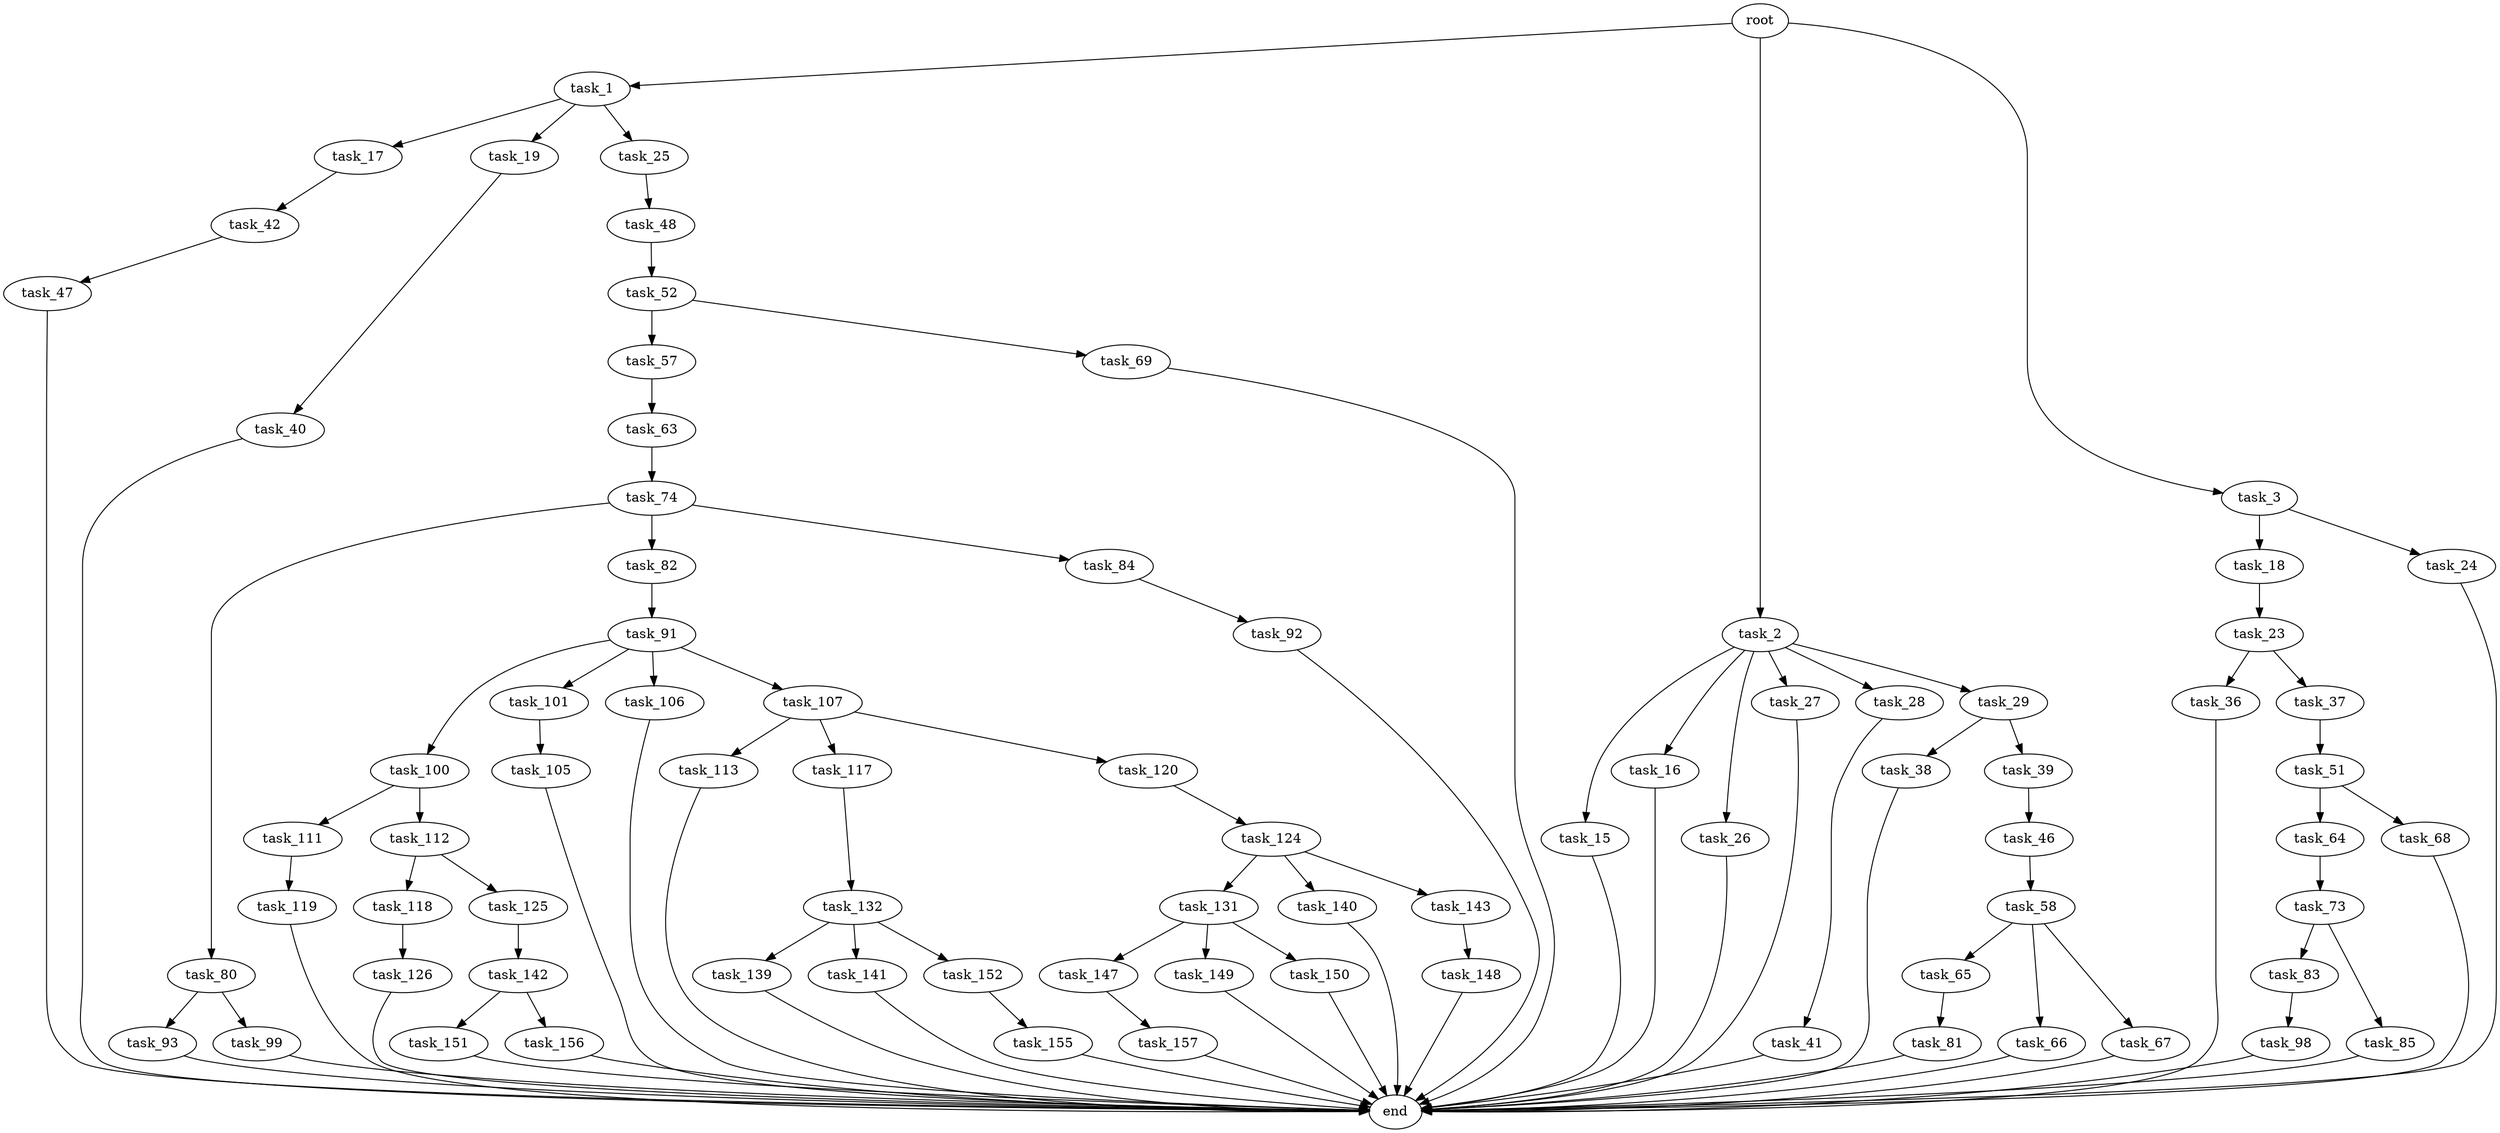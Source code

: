 digraph G {
  root [size="0.000000"];
  task_1 [size="68719476736.000000"];
  task_2 [size="1755135792.000000"];
  task_3 [size="549755813888.000000"];
  task_17 [size="346835119130.000000"];
  task_19 [size="134217728000.000000"];
  task_25 [size="1073741824000.000000"];
  task_15 [size="13163417676.000000"];
  task_16 [size="18511112799.000000"];
  task_26 [size="266614788166.000000"];
  task_27 [size="927035524853.000000"];
  task_28 [size="625399102068.000000"];
  task_29 [size="226164118303.000000"];
  task_18 [size="29364811616.000000"];
  task_24 [size="127691672730.000000"];
  end [size="0.000000"];
  task_42 [size="549755813888.000000"];
  task_23 [size="643056929170.000000"];
  task_40 [size="231928233984.000000"];
  task_36 [size="563207364312.000000"];
  task_37 [size="43455949562.000000"];
  task_48 [size="368293445632.000000"];
  task_41 [size="36058110741.000000"];
  task_38 [size="8589934592.000000"];
  task_39 [size="233624428286.000000"];
  task_51 [size="134217728000.000000"];
  task_46 [size="232691892769.000000"];
  task_47 [size="549755813888.000000"];
  task_58 [size="11307370776.000000"];
  task_52 [size="215033670058.000000"];
  task_64 [size="18537299413.000000"];
  task_68 [size="926877616.000000"];
  task_57 [size="195508667276.000000"];
  task_69 [size="68719476736.000000"];
  task_63 [size="505901817090.000000"];
  task_65 [size="47912213503.000000"];
  task_66 [size="196011047508.000000"];
  task_67 [size="318684053468.000000"];
  task_74 [size="782757789696.000000"];
  task_73 [size="1651677304.000000"];
  task_81 [size="158260616412.000000"];
  task_83 [size="8589934592.000000"];
  task_85 [size="8138023388.000000"];
  task_80 [size="1523526029.000000"];
  task_82 [size="548520859384.000000"];
  task_84 [size="85311433728.000000"];
  task_93 [size="147283798919.000000"];
  task_99 [size="134217728000.000000"];
  task_91 [size="25024104854.000000"];
  task_98 [size="21293682162.000000"];
  task_92 [size="231928233984.000000"];
  task_100 [size="1073741824000.000000"];
  task_101 [size="155362576267.000000"];
  task_106 [size="368293445632.000000"];
  task_107 [size="103548171855.000000"];
  task_111 [size="2895731195.000000"];
  task_112 [size="549755813888.000000"];
  task_105 [size="3312678687.000000"];
  task_113 [size="2188528371.000000"];
  task_117 [size="21225782526.000000"];
  task_120 [size="68719476736.000000"];
  task_119 [size="22700710232.000000"];
  task_118 [size="80669468499.000000"];
  task_125 [size="35212837526.000000"];
  task_132 [size="9090761362.000000"];
  task_126 [size="7895229374.000000"];
  task_124 [size="1509557329.000000"];
  task_131 [size="64858623252.000000"];
  task_140 [size="2326877494.000000"];
  task_143 [size="8430281165.000000"];
  task_142 [size="76740225684.000000"];
  task_147 [size="11916462454.000000"];
  task_149 [size="1058554885729.000000"];
  task_150 [size="5332542853.000000"];
  task_139 [size="8589934592.000000"];
  task_141 [size="102262889216.000000"];
  task_152 [size="8160145662.000000"];
  task_151 [size="2158106197.000000"];
  task_156 [size="8455264336.000000"];
  task_148 [size="64910593632.000000"];
  task_157 [size="9369850710.000000"];
  task_155 [size="8828860413.000000"];

  root -> task_1 [size="1.000000"];
  root -> task_2 [size="1.000000"];
  root -> task_3 [size="1.000000"];
  task_1 -> task_17 [size="134217728.000000"];
  task_1 -> task_19 [size="134217728.000000"];
  task_1 -> task_25 [size="134217728.000000"];
  task_2 -> task_15 [size="134217728.000000"];
  task_2 -> task_16 [size="134217728.000000"];
  task_2 -> task_26 [size="134217728.000000"];
  task_2 -> task_27 [size="134217728.000000"];
  task_2 -> task_28 [size="134217728.000000"];
  task_2 -> task_29 [size="134217728.000000"];
  task_3 -> task_18 [size="536870912.000000"];
  task_3 -> task_24 [size="536870912.000000"];
  task_17 -> task_42 [size="301989888.000000"];
  task_19 -> task_40 [size="209715200.000000"];
  task_25 -> task_48 [size="838860800.000000"];
  task_15 -> end [size="1.000000"];
  task_16 -> end [size="1.000000"];
  task_26 -> end [size="1.000000"];
  task_27 -> end [size="1.000000"];
  task_28 -> task_41 [size="536870912.000000"];
  task_29 -> task_38 [size="209715200.000000"];
  task_29 -> task_39 [size="209715200.000000"];
  task_18 -> task_23 [size="33554432.000000"];
  task_24 -> end [size="1.000000"];
  task_42 -> task_47 [size="536870912.000000"];
  task_23 -> task_36 [size="838860800.000000"];
  task_23 -> task_37 [size="838860800.000000"];
  task_40 -> end [size="1.000000"];
  task_36 -> end [size="1.000000"];
  task_37 -> task_51 [size="679477248.000000"];
  task_48 -> task_52 [size="411041792.000000"];
  task_41 -> end [size="1.000000"];
  task_38 -> end [size="1.000000"];
  task_39 -> task_46 [size="679477248.000000"];
  task_51 -> task_64 [size="209715200.000000"];
  task_51 -> task_68 [size="209715200.000000"];
  task_46 -> task_58 [size="209715200.000000"];
  task_47 -> end [size="1.000000"];
  task_58 -> task_65 [size="209715200.000000"];
  task_58 -> task_66 [size="209715200.000000"];
  task_58 -> task_67 [size="209715200.000000"];
  task_52 -> task_57 [size="209715200.000000"];
  task_52 -> task_69 [size="209715200.000000"];
  task_64 -> task_73 [size="679477248.000000"];
  task_68 -> end [size="1.000000"];
  task_57 -> task_63 [size="536870912.000000"];
  task_69 -> end [size="1.000000"];
  task_63 -> task_74 [size="411041792.000000"];
  task_65 -> task_81 [size="838860800.000000"];
  task_66 -> end [size="1.000000"];
  task_67 -> end [size="1.000000"];
  task_74 -> task_80 [size="679477248.000000"];
  task_74 -> task_82 [size="679477248.000000"];
  task_74 -> task_84 [size="679477248.000000"];
  task_73 -> task_83 [size="134217728.000000"];
  task_73 -> task_85 [size="134217728.000000"];
  task_81 -> end [size="1.000000"];
  task_83 -> task_98 [size="33554432.000000"];
  task_85 -> end [size="1.000000"];
  task_80 -> task_93 [size="33554432.000000"];
  task_80 -> task_99 [size="33554432.000000"];
  task_82 -> task_91 [size="411041792.000000"];
  task_84 -> task_92 [size="134217728.000000"];
  task_93 -> end [size="1.000000"];
  task_99 -> end [size="1.000000"];
  task_91 -> task_100 [size="679477248.000000"];
  task_91 -> task_101 [size="679477248.000000"];
  task_91 -> task_106 [size="679477248.000000"];
  task_91 -> task_107 [size="679477248.000000"];
  task_98 -> end [size="1.000000"];
  task_92 -> end [size="1.000000"];
  task_100 -> task_111 [size="838860800.000000"];
  task_100 -> task_112 [size="838860800.000000"];
  task_101 -> task_105 [size="209715200.000000"];
  task_106 -> end [size="1.000000"];
  task_107 -> task_113 [size="75497472.000000"];
  task_107 -> task_117 [size="75497472.000000"];
  task_107 -> task_120 [size="75497472.000000"];
  task_111 -> task_119 [size="75497472.000000"];
  task_112 -> task_118 [size="536870912.000000"];
  task_112 -> task_125 [size="536870912.000000"];
  task_105 -> end [size="1.000000"];
  task_113 -> end [size="1.000000"];
  task_117 -> task_132 [size="33554432.000000"];
  task_120 -> task_124 [size="134217728.000000"];
  task_119 -> end [size="1.000000"];
  task_118 -> task_126 [size="75497472.000000"];
  task_125 -> task_142 [size="75497472.000000"];
  task_132 -> task_139 [size="536870912.000000"];
  task_132 -> task_141 [size="536870912.000000"];
  task_132 -> task_152 [size="536870912.000000"];
  task_126 -> end [size="1.000000"];
  task_124 -> task_131 [size="75497472.000000"];
  task_124 -> task_140 [size="75497472.000000"];
  task_124 -> task_143 [size="75497472.000000"];
  task_131 -> task_147 [size="134217728.000000"];
  task_131 -> task_149 [size="134217728.000000"];
  task_131 -> task_150 [size="134217728.000000"];
  task_140 -> end [size="1.000000"];
  task_143 -> task_148 [size="209715200.000000"];
  task_142 -> task_151 [size="134217728.000000"];
  task_142 -> task_156 [size="134217728.000000"];
  task_147 -> task_157 [size="209715200.000000"];
  task_149 -> end [size="1.000000"];
  task_150 -> end [size="1.000000"];
  task_139 -> end [size="1.000000"];
  task_141 -> end [size="1.000000"];
  task_152 -> task_155 [size="679477248.000000"];
  task_151 -> end [size="1.000000"];
  task_156 -> end [size="1.000000"];
  task_148 -> end [size="1.000000"];
  task_157 -> end [size="1.000000"];
  task_155 -> end [size="1.000000"];
}
